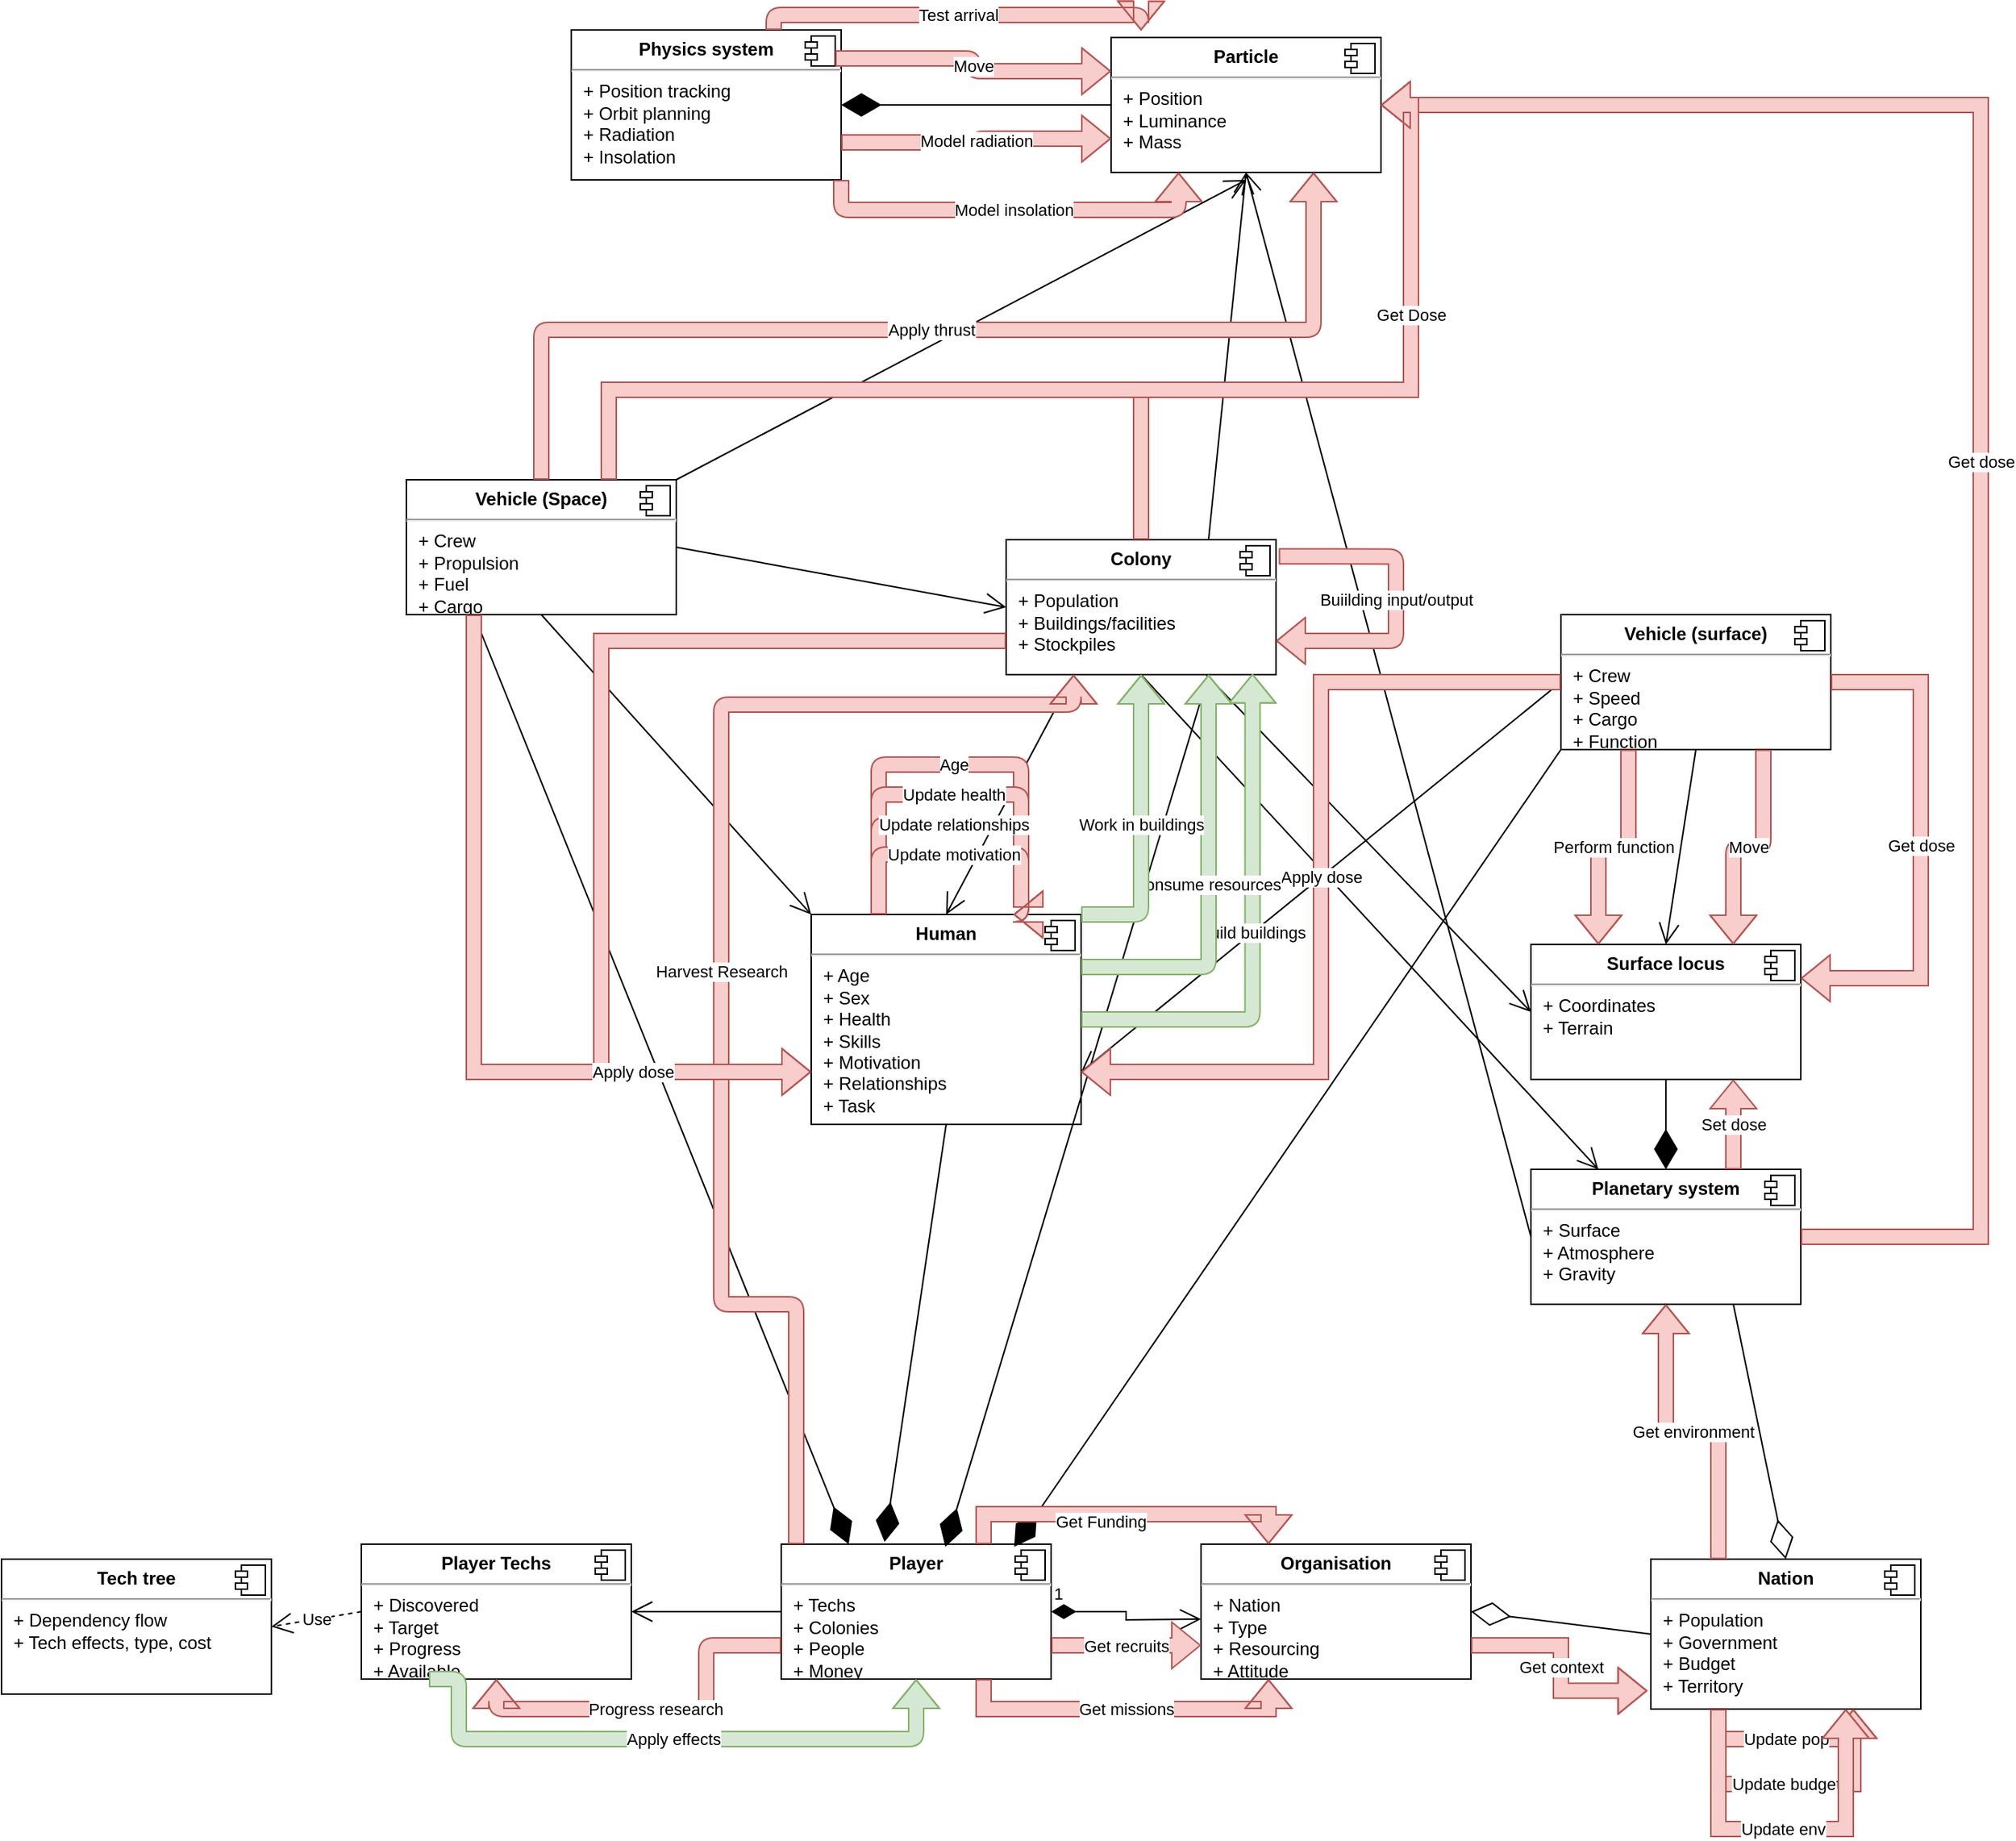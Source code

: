 <mxfile version="18.1.2" type="device"><diagram id="ycHX6Ou6pHxriIRzzi7f" name="Page-1"><mxGraphModel dx="1384" dy="1941" grid="1" gridSize="10" guides="1" tooltips="1" connect="1" arrows="1" fold="1" page="1" pageScale="1" pageWidth="1654" pageHeight="1169" math="0" shadow="0"><root><mxCell id="0"/><mxCell id="1" parent="0"/><mxCell id="YpEkuJilYw_Qcr9c4MFV-37" value="" style="group" vertex="1" connectable="0" parent="1"><mxGeometry x="410" y="68" height="287" as="geometry"/></mxCell><mxCell id="YpEkuJilYw_Qcr9c4MFV-41" value="Components" parent="0"/><mxCell id="O30cOn-BTtzcHye-SnPq-31" value="&lt;p style=&quot;margin:0px;margin-top:6px;text-align:center;&quot;&gt;&lt;b&gt;Nation&lt;/b&gt;&lt;/p&gt;&lt;hr&gt;&lt;p style=&quot;margin:0px;margin-left:8px;&quot;&gt;+ Population&lt;/p&gt;&lt;p style=&quot;margin:0px;margin-left:8px;&quot;&gt;+ Government&lt;/p&gt;&lt;p style=&quot;margin:0px;margin-left:8px;&quot;&gt;+ Budget&lt;/p&gt;&lt;p style=&quot;margin:0px;margin-left:8px;&quot;&gt;+ Territory&lt;/p&gt;" style="align=left;overflow=fill;html=1;dropTarget=0;rounded=0;" parent="YpEkuJilYw_Qcr9c4MFV-41" vertex="1"><mxGeometry x="1110" y="680" width="180" height="100" as="geometry"/></mxCell><mxCell id="O30cOn-BTtzcHye-SnPq-32" value="" style="shape=component;jettyWidth=8;jettyHeight=4;rounded=0;" parent="O30cOn-BTtzcHye-SnPq-31" vertex="1"><mxGeometry x="1" width="20" height="20" relative="1" as="geometry"><mxPoint x="-24" y="4" as="offset"/></mxGeometry></mxCell><mxCell id="O30cOn-BTtzcHye-SnPq-8" value="&lt;p style=&quot;margin:0px;margin-top:6px;text-align:center;&quot;&gt;&lt;b&gt;Organisation&lt;/b&gt;&lt;/p&gt;&lt;hr&gt;&lt;p style=&quot;margin:0px;margin-left:8px;&quot;&gt;+ Nation&lt;br&gt;+ Type&lt;/p&gt;&lt;p style=&quot;margin:0px;margin-left:8px;&quot;&gt;+ Resourcing&lt;/p&gt;&lt;p style=&quot;margin:0px;margin-left:8px;&quot;&gt;+ Attitude&lt;/p&gt;" style="align=left;overflow=fill;html=1;dropTarget=0;rounded=0;" parent="YpEkuJilYw_Qcr9c4MFV-41" vertex="1"><mxGeometry x="810" y="670" width="180" height="90" as="geometry"/></mxCell><mxCell id="O30cOn-BTtzcHye-SnPq-9" value="" style="shape=component;jettyWidth=8;jettyHeight=4;rounded=0;" parent="O30cOn-BTtzcHye-SnPq-8" vertex="1"><mxGeometry x="1" width="20" height="20" relative="1" as="geometry"><mxPoint x="-24" y="4" as="offset"/></mxGeometry></mxCell><mxCell id="O30cOn-BTtzcHye-SnPq-6" value="&lt;p style=&quot;margin:0px;margin-top:6px;text-align:center;&quot;&gt;&lt;b&gt;Player&lt;/b&gt;&lt;/p&gt;&lt;hr&gt;&lt;p style=&quot;margin:0px;margin-left:8px;&quot;&gt;+ Techs&lt;br&gt;+ Colonies&lt;/p&gt;&lt;p style=&quot;margin:0px;margin-left:8px;&quot;&gt;+ People&lt;/p&gt;&lt;p style=&quot;margin:0px;margin-left:8px;&quot;&gt;+ Money&lt;/p&gt;" style="align=left;overflow=fill;html=1;dropTarget=0;rounded=0;" parent="YpEkuJilYw_Qcr9c4MFV-41" vertex="1"><mxGeometry x="530" y="670" width="180" height="90" as="geometry"/></mxCell><mxCell id="O30cOn-BTtzcHye-SnPq-7" value="" style="shape=component;jettyWidth=8;jettyHeight=4;rounded=0;" parent="O30cOn-BTtzcHye-SnPq-6" vertex="1"><mxGeometry x="1" width="20" height="20" relative="1" as="geometry"><mxPoint x="-24" y="4" as="offset"/></mxGeometry></mxCell><mxCell id="O30cOn-BTtzcHye-SnPq-53" value="&lt;p style=&quot;margin:0px;margin-top:6px;text-align:center;&quot;&gt;&lt;b&gt;Player Techs&lt;/b&gt;&lt;/p&gt;&lt;hr&gt;&lt;p style=&quot;margin:0px;margin-left:8px;&quot;&gt;+ Discovered&lt;br&gt;+ Target&lt;/p&gt;&lt;p style=&quot;margin:0px;margin-left:8px;&quot;&gt;+ Progress&lt;/p&gt;&lt;p style=&quot;margin:0px;margin-left:8px;&quot;&gt;+ Available&lt;/p&gt;" style="align=left;overflow=fill;html=1;dropTarget=0;rounded=0;" parent="YpEkuJilYw_Qcr9c4MFV-41" vertex="1"><mxGeometry x="250" y="670" width="180" height="90" as="geometry"/></mxCell><mxCell id="O30cOn-BTtzcHye-SnPq-54" value="" style="shape=component;jettyWidth=8;jettyHeight=4;rounded=0;" parent="O30cOn-BTtzcHye-SnPq-53" vertex="1"><mxGeometry x="1" width="20" height="20" relative="1" as="geometry"><mxPoint x="-24" y="4" as="offset"/></mxGeometry></mxCell><mxCell id="O30cOn-BTtzcHye-SnPq-10" value="&lt;p style=&quot;margin:0px;margin-top:6px;text-align:center;&quot;&gt;&lt;b&gt;Tech tree&lt;/b&gt;&lt;/p&gt;&lt;hr&gt;&lt;p style=&quot;margin:0px;margin-left:8px;&quot;&gt;+ Dependency flow&lt;br&gt;+ Tech effects, type, cost&lt;/p&gt;" style="align=left;overflow=fill;html=1;dropTarget=0;rounded=0;" parent="YpEkuJilYw_Qcr9c4MFV-41" vertex="1"><mxGeometry x="10" y="680" width="180" height="90" as="geometry"/></mxCell><mxCell id="O30cOn-BTtzcHye-SnPq-11" value="" style="shape=component;jettyWidth=8;jettyHeight=4;rounded=0;" parent="O30cOn-BTtzcHye-SnPq-10" vertex="1"><mxGeometry x="1" width="20" height="20" relative="1" as="geometry"><mxPoint x="-24" y="4" as="offset"/></mxGeometry></mxCell><mxCell id="O30cOn-BTtzcHye-SnPq-16" value="&lt;p style=&quot;margin:0px;margin-top:6px;text-align:center;&quot;&gt;&lt;b&gt;Planetary system&lt;/b&gt;&lt;/p&gt;&lt;hr&gt;&lt;p style=&quot;margin:0px;margin-left:8px;&quot;&gt;+ Surface&lt;/p&gt;&lt;p style=&quot;margin:0px;margin-left:8px;&quot;&gt;+ Atmosphere&lt;/p&gt;&lt;p style=&quot;margin:0px;margin-left:8px;&quot;&gt;+ Gravity&lt;/p&gt;" style="align=left;overflow=fill;html=1;dropTarget=0;rounded=0;" parent="YpEkuJilYw_Qcr9c4MFV-41" vertex="1"><mxGeometry x="1030" y="420" width="180" height="90" as="geometry"/></mxCell><mxCell id="O30cOn-BTtzcHye-SnPq-17" value="" style="shape=component;jettyWidth=8;jettyHeight=4;rounded=0;" parent="O30cOn-BTtzcHye-SnPq-16" vertex="1"><mxGeometry x="1" width="20" height="20" relative="1" as="geometry"><mxPoint x="-24" y="4" as="offset"/></mxGeometry></mxCell><mxCell id="O30cOn-BTtzcHye-SnPq-56" value="&lt;p style=&quot;margin:0px;margin-top:6px;text-align:center;&quot;&gt;&lt;b&gt;Surface locus&lt;/b&gt;&lt;/p&gt;&lt;hr&gt;&lt;p style=&quot;margin:0px;margin-left:8px;&quot;&gt;+ Coordinates&lt;/p&gt;&lt;p style=&quot;margin:0px;margin-left:8px;&quot;&gt;+ Terrain&lt;/p&gt;" style="align=left;overflow=fill;html=1;dropTarget=0;rounded=0;" parent="YpEkuJilYw_Qcr9c4MFV-41" vertex="1"><mxGeometry x="1030" y="270" width="180" height="90" as="geometry"/></mxCell><mxCell id="O30cOn-BTtzcHye-SnPq-57" value="" style="shape=component;jettyWidth=8;jettyHeight=4;rounded=0;" parent="O30cOn-BTtzcHye-SnPq-56" vertex="1"><mxGeometry x="1" width="20" height="20" relative="1" as="geometry"><mxPoint x="-24" y="4" as="offset"/></mxGeometry></mxCell><mxCell id="O30cOn-BTtzcHye-SnPq-24" value="&lt;p style=&quot;margin:0px;margin-top:6px;text-align:center;&quot;&gt;&lt;b&gt;Human&lt;/b&gt;&lt;/p&gt;&lt;hr&gt;&lt;p style=&quot;margin:0px;margin-left:8px;&quot;&gt;+ Age&lt;br&gt;+ Sex&lt;/p&gt;&lt;p style=&quot;margin:0px;margin-left:8px;&quot;&gt;+ Health&lt;/p&gt;&lt;p style=&quot;margin:0px;margin-left:8px;&quot;&gt;+ Skills&lt;/p&gt;&lt;p style=&quot;margin:0px;margin-left:8px;&quot;&gt;+ Motivation&lt;/p&gt;&lt;p style=&quot;margin:0px;margin-left:8px;&quot;&gt;+ Relationships&lt;/p&gt;&lt;p style=&quot;margin:0px;margin-left:8px;&quot;&gt;+ Task&lt;/p&gt;" style="align=left;overflow=fill;html=1;dropTarget=0;rounded=0;" parent="YpEkuJilYw_Qcr9c4MFV-41" vertex="1"><mxGeometry x="550" y="250" width="180" height="140" as="geometry"/></mxCell><mxCell id="O30cOn-BTtzcHye-SnPq-25" value="" style="shape=component;jettyWidth=8;jettyHeight=4;rounded=0;" parent="O30cOn-BTtzcHye-SnPq-24" vertex="1"><mxGeometry x="1" width="20" height="20" relative="1" as="geometry"><mxPoint x="-24" y="4" as="offset"/></mxGeometry></mxCell><mxCell id="O30cOn-BTtzcHye-SnPq-28" value="&lt;p style=&quot;margin:0px;margin-top:6px;text-align:center;&quot;&gt;&lt;b&gt;Vehicle (surface)&lt;/b&gt;&lt;/p&gt;&lt;hr&gt;&lt;p style=&quot;margin:0px;margin-left:8px;&quot;&gt;+ Crew&lt;/p&gt;&lt;p style=&quot;margin:0px;margin-left:8px;&quot;&gt;+ Speed&lt;/p&gt;&lt;p style=&quot;margin:0px;margin-left:8px;&quot;&gt;+ Cargo&lt;/p&gt;&lt;p style=&quot;margin:0px;margin-left:8px;&quot;&gt;+ Function&lt;/p&gt;" style="align=left;overflow=fill;html=1;dropTarget=0;rounded=0;" parent="YpEkuJilYw_Qcr9c4MFV-41" vertex="1"><mxGeometry x="1050" y="50" width="180" height="90" as="geometry"/></mxCell><mxCell id="O30cOn-BTtzcHye-SnPq-29" value="" style="shape=component;jettyWidth=8;jettyHeight=4;rounded=0;" parent="O30cOn-BTtzcHye-SnPq-28" vertex="1"><mxGeometry x="1" width="20" height="20" relative="1" as="geometry"><mxPoint x="-24" y="4" as="offset"/></mxGeometry></mxCell><mxCell id="O30cOn-BTtzcHye-SnPq-22" value="&lt;p style=&quot;margin:0px;margin-top:6px;text-align:center;&quot;&gt;&lt;b&gt;Colony&lt;/b&gt;&lt;/p&gt;&lt;hr&gt;&lt;p style=&quot;margin:0px;margin-left:8px;&quot;&gt;+ Population&lt;br&gt;+ Buildings/facilities&lt;/p&gt;&lt;p style=&quot;margin:0px;margin-left:8px;&quot;&gt;+ Stockpiles&lt;/p&gt;" style="align=left;overflow=fill;html=1;dropTarget=0;rounded=0;" parent="YpEkuJilYw_Qcr9c4MFV-41" vertex="1"><mxGeometry x="680" width="180" height="90" as="geometry"/></mxCell><mxCell id="O30cOn-BTtzcHye-SnPq-23" value="" style="shape=component;jettyWidth=8;jettyHeight=4;rounded=0;" parent="O30cOn-BTtzcHye-SnPq-22" vertex="1"><mxGeometry x="1" width="20" height="20" relative="1" as="geometry"><mxPoint x="-24" y="4" as="offset"/></mxGeometry></mxCell><mxCell id="O30cOn-BTtzcHye-SnPq-26" value="&lt;p style=&quot;margin:0px;margin-top:6px;text-align:center;&quot;&gt;&lt;b&gt;Vehicle (Space)&lt;/b&gt;&lt;/p&gt;&lt;hr&gt;&lt;p style=&quot;margin:0px;margin-left:8px;&quot;&gt;+ Crew&lt;br&gt;+ Propulsion&lt;/p&gt;&lt;p style=&quot;margin:0px;margin-left:8px;&quot;&gt;+ Fuel&lt;/p&gt;&lt;p style=&quot;margin:0px;margin-left:8px;&quot;&gt;+ Cargo&lt;/p&gt;" style="align=left;overflow=fill;html=1;dropTarget=0;rounded=0;" parent="YpEkuJilYw_Qcr9c4MFV-41" vertex="1"><mxGeometry x="280" y="-40" width="180" height="90" as="geometry"/></mxCell><mxCell id="O30cOn-BTtzcHye-SnPq-27" value="" style="shape=component;jettyWidth=8;jettyHeight=4;rounded=0;" parent="O30cOn-BTtzcHye-SnPq-26" vertex="1"><mxGeometry x="1" width="20" height="20" relative="1" as="geometry"><mxPoint x="-24" y="4" as="offset"/></mxGeometry></mxCell><mxCell id="O30cOn-BTtzcHye-SnPq-40" value="&lt;p style=&quot;margin:0px;margin-top:6px;text-align:center;&quot;&gt;&lt;b&gt;Particle&lt;/b&gt;&lt;/p&gt;&lt;hr&gt;&lt;p style=&quot;margin:0px;margin-left:8px;&quot;&gt;+ Position&lt;br&gt;&lt;/p&gt;&lt;p style=&quot;margin:0px;margin-left:8px;&quot;&gt;+ Luminance&lt;/p&gt;&lt;p style=&quot;margin:0px;margin-left:8px;&quot;&gt;+ Mass&lt;/p&gt;" style="align=left;overflow=fill;html=1;dropTarget=0;rounded=0;" parent="YpEkuJilYw_Qcr9c4MFV-41" vertex="1"><mxGeometry x="750" y="-335" width="180" height="90" as="geometry"/></mxCell><mxCell id="O30cOn-BTtzcHye-SnPq-41" value="" style="shape=component;jettyWidth=8;jettyHeight=4;rounded=0;" parent="O30cOn-BTtzcHye-SnPq-40" vertex="1"><mxGeometry x="1" width="20" height="20" relative="1" as="geometry"><mxPoint x="-24" y="4" as="offset"/></mxGeometry></mxCell><mxCell id="O30cOn-BTtzcHye-SnPq-1" value="&lt;p style=&quot;margin:0px;margin-top:6px;text-align:center;&quot;&gt;&lt;b&gt;Physics system&lt;/b&gt;&lt;/p&gt;&lt;hr&gt;&lt;p style=&quot;margin:0px;margin-left:8px;&quot;&gt;+ Position tracking&lt;br&gt;+ Orbit planning&lt;/p&gt;&lt;p style=&quot;margin:0px;margin-left:8px;&quot;&gt;+ Radiation&lt;/p&gt;&lt;p style=&quot;margin:0px;margin-left:8px;&quot;&gt;+ Insolation&lt;/p&gt;" style="align=left;overflow=fill;html=1;dropTarget=0;rounded=0;" parent="YpEkuJilYw_Qcr9c4MFV-41" vertex="1"><mxGeometry x="390" y="-340" width="180" height="100" as="geometry"/></mxCell><mxCell id="O30cOn-BTtzcHye-SnPq-2" value="" style="shape=component;jettyWidth=8;jettyHeight=4;rounded=0;" parent="O30cOn-BTtzcHye-SnPq-1" vertex="1"><mxGeometry x="1" width="20" height="20" relative="1" as="geometry"><mxPoint x="-24" y="4" as="offset"/></mxGeometry></mxCell><mxCell id="YpEkuJilYw_Qcr9c4MFV-42" value="References" parent="0"/><mxCell id="YpEkuJilYw_Qcr9c4MFV-24" value="" style="endArrow=diamondThin;endFill=1;endSize=24;html=1;rounded=0;entryX=0.25;entryY=0;entryDx=0;entryDy=0;exitX=0.25;exitY=1;exitDx=0;exitDy=0;" edge="1" parent="YpEkuJilYw_Qcr9c4MFV-42" source="O30cOn-BTtzcHye-SnPq-26" target="O30cOn-BTtzcHye-SnPq-6"><mxGeometry width="160" relative="1" as="geometry"><mxPoint x="610" y="520" as="sourcePoint"/><mxPoint x="770" y="520" as="targetPoint"/></mxGeometry></mxCell><mxCell id="YpEkuJilYw_Qcr9c4MFV-25" value="" style="endArrow=diamondThin;endFill=1;endSize=24;html=1;rounded=0;entryX=0.383;entryY=-0.016;entryDx=0;entryDy=0;entryPerimeter=0;exitX=0.5;exitY=1;exitDx=0;exitDy=0;" edge="1" parent="YpEkuJilYw_Qcr9c4MFV-42" source="O30cOn-BTtzcHye-SnPq-24" target="O30cOn-BTtzcHye-SnPq-6"><mxGeometry width="160" relative="1" as="geometry"><mxPoint x="660" y="560" as="sourcePoint"/><mxPoint x="820" y="560" as="targetPoint"/></mxGeometry></mxCell><mxCell id="YpEkuJilYw_Qcr9c4MFV-26" value="" style="endArrow=diamondThin;endFill=1;endSize=24;html=1;rounded=0;entryX=0.608;entryY=0.02;entryDx=0;entryDy=0;entryPerimeter=0;exitX=0.75;exitY=1;exitDx=0;exitDy=0;" edge="1" parent="YpEkuJilYw_Qcr9c4MFV-42" source="O30cOn-BTtzcHye-SnPq-22" target="O30cOn-BTtzcHye-SnPq-6"><mxGeometry width="160" relative="1" as="geometry"><mxPoint x="680" y="560" as="sourcePoint"/><mxPoint x="840" y="560" as="targetPoint"/></mxGeometry></mxCell><mxCell id="YpEkuJilYw_Qcr9c4MFV-23" value="" style="endArrow=diamondThin;endFill=1;endSize=24;html=1;rounded=0;entryX=0.863;entryY=0.02;entryDx=0;entryDy=0;entryPerimeter=0;exitX=0;exitY=1;exitDx=0;exitDy=0;" edge="1" parent="YpEkuJilYw_Qcr9c4MFV-42" source="O30cOn-BTtzcHye-SnPq-28" target="O30cOn-BTtzcHye-SnPq-6"><mxGeometry width="160" relative="1" as="geometry"><mxPoint x="690" y="320" as="sourcePoint"/><mxPoint x="850" y="320" as="targetPoint"/></mxGeometry></mxCell><mxCell id="O30cOn-BTtzcHye-SnPq-55" value="Use" style="endArrow=open;endSize=12;dashed=1;html=1;rounded=0;entryX=1;entryY=0.5;entryDx=0;entryDy=0;exitX=0;exitY=0.5;exitDx=0;exitDy=0;" parent="YpEkuJilYw_Qcr9c4MFV-42" source="O30cOn-BTtzcHye-SnPq-53" target="O30cOn-BTtzcHye-SnPq-10" edge="1"><mxGeometry width="160" relative="1" as="geometry"><mxPoint x="50" y="690" as="sourcePoint"/><mxPoint x="210" y="690" as="targetPoint"/></mxGeometry></mxCell><mxCell id="O30cOn-BTtzcHye-SnPq-34" value="" style="endArrow=open;endFill=1;endSize=12;html=1;rounded=0;exitX=0;exitY=0.5;exitDx=0;exitDy=0;entryX=1;entryY=0.5;entryDx=0;entryDy=0;" parent="YpEkuJilYw_Qcr9c4MFV-42" source="O30cOn-BTtzcHye-SnPq-6" target="O30cOn-BTtzcHye-SnPq-53" edge="1"><mxGeometry width="160" relative="1" as="geometry"><mxPoint x="380" y="660" as="sourcePoint"/><mxPoint x="540" y="660" as="targetPoint"/></mxGeometry></mxCell><mxCell id="O30cOn-BTtzcHye-SnPq-33" value="1" style="endArrow=open;html=1;endSize=12;startArrow=diamondThin;startSize=14;startFill=1;edgeStyle=orthogonalEdgeStyle;align=left;verticalAlign=bottom;rounded=0;" parent="YpEkuJilYw_Qcr9c4MFV-42" source="O30cOn-BTtzcHye-SnPq-6" edge="1"><mxGeometry x="-1" y="3" relative="1" as="geometry"><mxPoint x="710" y="715" as="sourcePoint"/><mxPoint x="810" y="720" as="targetPoint"/></mxGeometry></mxCell><mxCell id="O30cOn-BTtzcHye-SnPq-36" value="" style="endArrow=diamondThin;endFill=0;endSize=24;html=1;rounded=0;entryX=1;entryY=0.5;entryDx=0;entryDy=0;exitX=0;exitY=0.5;exitDx=0;exitDy=0;" parent="YpEkuJilYw_Qcr9c4MFV-42" source="O30cOn-BTtzcHye-SnPq-31" target="O30cOn-BTtzcHye-SnPq-8" edge="1"><mxGeometry width="160" relative="1" as="geometry"><mxPoint x="1030" y="650" as="sourcePoint"/><mxPoint x="1190" y="650" as="targetPoint"/></mxGeometry></mxCell><mxCell id="O30cOn-BTtzcHye-SnPq-37" value="" style="endArrow=diamondThin;endFill=0;endSize=24;html=1;rounded=0;entryX=0.5;entryY=0;entryDx=0;entryDy=0;exitX=0.75;exitY=1;exitDx=0;exitDy=0;" parent="YpEkuJilYw_Qcr9c4MFV-42" source="O30cOn-BTtzcHye-SnPq-16" target="O30cOn-BTtzcHye-SnPq-31" edge="1"><mxGeometry width="160" relative="1" as="geometry"><mxPoint x="1130" y="590" as="sourcePoint"/><mxPoint x="1290" y="590" as="targetPoint"/></mxGeometry></mxCell><mxCell id="O30cOn-BTtzcHye-SnPq-44" value="" style="endArrow=open;endFill=1;endSize=12;html=1;rounded=0;exitX=0;exitY=0.5;exitDx=0;exitDy=0;entryX=0.5;entryY=1;entryDx=0;entryDy=0;" parent="YpEkuJilYw_Qcr9c4MFV-42" source="O30cOn-BTtzcHye-SnPq-16" target="O30cOn-BTtzcHye-SnPq-40" edge="1"><mxGeometry width="160" relative="1" as="geometry"><mxPoint x="950" y="350" as="sourcePoint"/><mxPoint x="1110" y="350" as="targetPoint"/></mxGeometry></mxCell><mxCell id="O30cOn-BTtzcHye-SnPq-46" value="" style="endArrow=open;endFill=1;endSize=12;html=1;rounded=0;exitX=0.5;exitY=1;exitDx=0;exitDy=0;entryX=0.25;entryY=0;entryDx=0;entryDy=0;" parent="YpEkuJilYw_Qcr9c4MFV-42" source="O30cOn-BTtzcHye-SnPq-22" target="O30cOn-BTtzcHye-SnPq-16" edge="1"><mxGeometry width="160" relative="1" as="geometry"><mxPoint x="520" y="220" as="sourcePoint"/><mxPoint x="680" y="220" as="targetPoint"/></mxGeometry></mxCell><mxCell id="gb7WGFapr_eq5g4spfhF-29" value="" style="endArrow=diamondThin;endFill=1;endSize=24;html=1;entryX=0.5;entryY=0;entryDx=0;entryDy=0;exitX=0.5;exitY=1;exitDx=0;exitDy=0;" parent="YpEkuJilYw_Qcr9c4MFV-42" source="O30cOn-BTtzcHye-SnPq-56" target="O30cOn-BTtzcHye-SnPq-16" edge="1"><mxGeometry width="160" relative="1" as="geometry"><mxPoint x="900" y="540" as="sourcePoint"/><mxPoint x="1060" y="540" as="targetPoint"/></mxGeometry></mxCell><mxCell id="O30cOn-BTtzcHye-SnPq-48" value="" style="endArrow=open;endFill=1;endSize=12;html=1;rounded=0;exitX=0.5;exitY=1;exitDx=0;exitDy=0;entryX=0.5;entryY=0;entryDx=0;entryDy=0;" parent="YpEkuJilYw_Qcr9c4MFV-42" source="O30cOn-BTtzcHye-SnPq-28" target="O30cOn-BTtzcHye-SnPq-56" edge="1"><mxGeometry width="160" relative="1" as="geometry"><mxPoint x="1020" y="230" as="sourcePoint"/><mxPoint x="1180" y="230" as="targetPoint"/></mxGeometry></mxCell><mxCell id="gb7WGFapr_eq5g4spfhF-13" value="" style="endArrow=open;endFill=1;endSize=12;html=1;entryX=0;entryY=0.5;entryDx=0;entryDy=0;" parent="YpEkuJilYw_Qcr9c4MFV-42" source="O30cOn-BTtzcHye-SnPq-22" target="O30cOn-BTtzcHye-SnPq-56" edge="1"><mxGeometry width="160" relative="1" as="geometry"><mxPoint x="650" y="250" as="sourcePoint"/><mxPoint x="810" y="250" as="targetPoint"/></mxGeometry></mxCell><mxCell id="O30cOn-BTtzcHye-SnPq-52" value="" style="endArrow=open;endFill=1;endSize=12;html=1;rounded=0;exitX=0;exitY=0.5;exitDx=0;exitDy=0;entryX=1;entryY=0.75;entryDx=0;entryDy=0;" parent="YpEkuJilYw_Qcr9c4MFV-42" source="O30cOn-BTtzcHye-SnPq-28" target="O30cOn-BTtzcHye-SnPq-24" edge="1"><mxGeometry width="160" relative="1" as="geometry"><mxPoint x="820" y="20" as="sourcePoint"/><mxPoint x="980" y="20" as="targetPoint"/></mxGeometry></mxCell><mxCell id="O30cOn-BTtzcHye-SnPq-50" value="" style="endArrow=open;endFill=1;endSize=12;html=1;rounded=0;exitX=0.25;exitY=1;exitDx=0;exitDy=0;entryX=0.5;entryY=0;entryDx=0;entryDy=0;" parent="YpEkuJilYw_Qcr9c4MFV-42" source="O30cOn-BTtzcHye-SnPq-22" target="O30cOn-BTtzcHye-SnPq-24" edge="1"><mxGeometry width="160" relative="1" as="geometry"><mxPoint x="530" y="150" as="sourcePoint"/><mxPoint x="590" y="40" as="targetPoint"/></mxGeometry></mxCell><mxCell id="O30cOn-BTtzcHye-SnPq-51" value="" style="endArrow=open;endFill=1;endSize=12;html=1;rounded=0;exitX=0.5;exitY=1;exitDx=0;exitDy=0;entryX=0;entryY=0;entryDx=0;entryDy=0;" parent="YpEkuJilYw_Qcr9c4MFV-42" source="O30cOn-BTtzcHye-SnPq-26" target="O30cOn-BTtzcHye-SnPq-24" edge="1"><mxGeometry width="160" relative="1" as="geometry"><mxPoint x="810" y="50" as="sourcePoint"/><mxPoint x="970" y="50" as="targetPoint"/></mxGeometry></mxCell><mxCell id="O30cOn-BTtzcHye-SnPq-49" value="" style="endArrow=open;endFill=1;endSize=12;html=1;rounded=0;exitX=1;exitY=0.5;exitDx=0;exitDy=0;entryX=0;entryY=0.5;entryDx=0;entryDy=0;" parent="YpEkuJilYw_Qcr9c4MFV-42" source="O30cOn-BTtzcHye-SnPq-26" target="O30cOn-BTtzcHye-SnPq-22" edge="1"><mxGeometry width="160" relative="1" as="geometry"><mxPoint x="890" y="240" as="sourcePoint"/><mxPoint x="1050" y="240" as="targetPoint"/></mxGeometry></mxCell><mxCell id="O30cOn-BTtzcHye-SnPq-43" value="" style="endArrow=open;endFill=1;endSize=12;html=1;rounded=0;exitX=1;exitY=0;exitDx=0;exitDy=0;" parent="YpEkuJilYw_Qcr9c4MFV-42" source="O30cOn-BTtzcHye-SnPq-26" edge="1"><mxGeometry width="160" relative="1" as="geometry"><mxPoint x="820" y="240" as="sourcePoint"/><mxPoint x="840" y="-240" as="targetPoint"/></mxGeometry></mxCell><mxCell id="O30cOn-BTtzcHye-SnPq-47" value="" style="endArrow=open;endFill=1;endSize=12;html=1;rounded=0;exitX=0.75;exitY=0;exitDx=0;exitDy=0;entryX=0.5;entryY=1;entryDx=0;entryDy=0;" parent="YpEkuJilYw_Qcr9c4MFV-42" source="O30cOn-BTtzcHye-SnPq-22" target="O30cOn-BTtzcHye-SnPq-40" edge="1"><mxGeometry width="160" relative="1" as="geometry"><mxPoint x="530" y="230" as="sourcePoint"/><mxPoint x="690" y="230" as="targetPoint"/></mxGeometry></mxCell><mxCell id="O30cOn-BTtzcHye-SnPq-42" value="" style="endArrow=diamondThin;endFill=1;endSize=24;html=1;rounded=0;entryX=1;entryY=0.5;entryDx=0;entryDy=0;exitX=0;exitY=0.5;exitDx=0;exitDy=0;" parent="YpEkuJilYw_Qcr9c4MFV-42" source="O30cOn-BTtzcHye-SnPq-40" target="O30cOn-BTtzcHye-SnPq-1" edge="1"><mxGeometry width="160" relative="1" as="geometry"><mxPoint x="1020" y="130" as="sourcePoint"/><mxPoint x="1180" y="130" as="targetPoint"/></mxGeometry></mxCell><mxCell id="YpEkuJilYw_Qcr9c4MFV-45" value="Get dose" style="edgeStyle=orthogonalEdgeStyle;shape=flexArrow;rounded=0;orthogonalLoop=1;jettySize=auto;html=1;exitX=1;exitY=0.5;exitDx=0;exitDy=0;entryX=1;entryY=0.5;entryDx=0;entryDy=0;startArrow=none;startFill=0;endArrow=block;endFill=0;fillColor=#f8cecc;strokeColor=#b85450;" edge="1" parent="YpEkuJilYw_Qcr9c4MFV-42" source="O30cOn-BTtzcHye-SnPq-16" target="O30cOn-BTtzcHye-SnPq-40"><mxGeometry relative="1" as="geometry"><Array as="points"><mxPoint x="1330" y="465"/><mxPoint x="1330" y="-290"/></Array></mxGeometry></mxCell><mxCell id="YpEkuJilYw_Qcr9c4MFV-46" value="Set dose" style="edgeStyle=orthogonalEdgeStyle;shape=flexArrow;rounded=0;orthogonalLoop=1;jettySize=auto;html=1;exitX=0.75;exitY=0;exitDx=0;exitDy=0;entryX=0.75;entryY=1;entryDx=0;entryDy=0;startArrow=none;startFill=0;endArrow=block;endFill=0;fillColor=#f8cecc;strokeColor=#b85450;" edge="1" parent="YpEkuJilYw_Qcr9c4MFV-42" source="O30cOn-BTtzcHye-SnPq-16" target="O30cOn-BTtzcHye-SnPq-56"><mxGeometry relative="1" as="geometry"/></mxCell><mxCell id="YpEkuJilYw_Qcr9c4MFV-43" value="Timing interactions" parent="0"/><mxCell id="YpEkuJilYw_Qcr9c4MFV-35" style="edgeStyle=orthogonalEdgeStyle;shape=flexArrow;rounded=0;orthogonalLoop=1;jettySize=auto;html=1;exitX=0;exitY=0.75;exitDx=0;exitDy=0;entryX=0;entryY=0.75;entryDx=0;entryDy=0;startArrow=none;startFill=0;endArrow=block;endFill=0;fillColor=#f8cecc;strokeColor=#b85450;" edge="1" parent="YpEkuJilYw_Qcr9c4MFV-43" source="O30cOn-BTtzcHye-SnPq-22" target="O30cOn-BTtzcHye-SnPq-24"><mxGeometry relative="1" as="geometry"><Array as="points"><mxPoint x="410" y="68"/><mxPoint x="410" y="355"/></Array></mxGeometry></mxCell><mxCell id="gb7WGFapr_eq5g4spfhF-30" value="Harvest Research" style="edgeStyle=orthogonalEdgeStyle;shape=flexArrow;orthogonalLoop=1;jettySize=auto;html=1;exitX=0.25;exitY=1;exitDx=0;exitDy=0;fillColor=#f8cecc;strokeColor=#b85450;startArrow=block;endArrow=none;endFill=0;" parent="YpEkuJilYw_Qcr9c4MFV-43" source="O30cOn-BTtzcHye-SnPq-22" target="O30cOn-BTtzcHye-SnPq-6" edge="1"><mxGeometry relative="1" as="geometry"><Array as="points"><mxPoint x="725" y="110"/><mxPoint x="490" y="110"/><mxPoint x="490" y="510"/><mxPoint x="540" y="510"/></Array></mxGeometry></mxCell><mxCell id="gb7WGFapr_eq5g4spfhF-31" value="Progress research" style="edgeStyle=orthogonalEdgeStyle;shape=flexArrow;orthogonalLoop=1;jettySize=auto;html=1;exitX=0;exitY=0.75;exitDx=0;exitDy=0;entryX=0.5;entryY=1;entryDx=0;entryDy=0;fillColor=#f8cecc;strokeColor=#b85450;" parent="YpEkuJilYw_Qcr9c4MFV-43" source="O30cOn-BTtzcHye-SnPq-6" target="O30cOn-BTtzcHye-SnPq-53" edge="1"><mxGeometry relative="1" as="geometry"/></mxCell><mxCell id="gb7WGFapr_eq5g4spfhF-32" value="Apply effects" style="edgeStyle=orthogonalEdgeStyle;shape=flexArrow;orthogonalLoop=1;jettySize=auto;html=1;exitX=0.25;exitY=1;exitDx=0;exitDy=0;entryX=0.5;entryY=1;entryDx=0;entryDy=0;fillColor=#d5e8d4;strokeColor=#82b366;" parent="YpEkuJilYw_Qcr9c4MFV-43" source="O30cOn-BTtzcHye-SnPq-53" target="O30cOn-BTtzcHye-SnPq-6" edge="1"><mxGeometry relative="1" as="geometry"><Array as="points"><mxPoint x="315" y="800"/><mxPoint x="620" y="800"/></Array></mxGeometry></mxCell><mxCell id="YpEkuJilYw_Qcr9c4MFV-4" value="Get missions" style="edgeStyle=orthogonalEdgeStyle;shape=flexArrow;rounded=0;orthogonalLoop=1;jettySize=auto;html=1;exitX=0.75;exitY=1;exitDx=0;exitDy=0;entryX=0.25;entryY=1;entryDx=0;entryDy=0;startArrow=none;startFill=0;endArrow=block;endFill=0;fillColor=#f8cecc;strokeColor=#b85450;" edge="1" parent="YpEkuJilYw_Qcr9c4MFV-43" source="O30cOn-BTtzcHye-SnPq-6" target="O30cOn-BTtzcHye-SnPq-8"><mxGeometry relative="1" as="geometry"/></mxCell><mxCell id="YpEkuJilYw_Qcr9c4MFV-1" style="edgeStyle=orthogonalEdgeStyle;shape=flexArrow;rounded=0;orthogonalLoop=1;jettySize=auto;html=1;exitX=0.25;exitY=0;exitDx=0;exitDy=0;entryX=0.75;entryY=0;entryDx=0;entryDy=0;startArrow=block;endArrow=none;endFill=0;startFill=0;fillColor=#f8cecc;strokeColor=#b85450;" edge="1" parent="YpEkuJilYw_Qcr9c4MFV-43" source="O30cOn-BTtzcHye-SnPq-8" target="O30cOn-BTtzcHye-SnPq-6"><mxGeometry relative="1" as="geometry"/></mxCell><mxCell id="YpEkuJilYw_Qcr9c4MFV-2" value="Get Funding" style="edgeLabel;html=1;align=center;verticalAlign=middle;resizable=0;points=[];" vertex="1" connectable="0" parent="YpEkuJilYw_Qcr9c4MFV-1"><mxGeometry x="0.142" y="5" relative="1" as="geometry"><mxPoint x="-1" as="offset"/></mxGeometry></mxCell><mxCell id="YpEkuJilYw_Qcr9c4MFV-3" value="Get recruits" style="edgeStyle=orthogonalEdgeStyle;shape=flexArrow;rounded=0;orthogonalLoop=1;jettySize=auto;html=1;exitX=1;exitY=0.75;exitDx=0;exitDy=0;entryX=0;entryY=0.75;entryDx=0;entryDy=0;startArrow=none;startFill=0;endArrow=block;endFill=0;fillColor=#f8cecc;strokeColor=#b85450;" edge="1" parent="YpEkuJilYw_Qcr9c4MFV-43" source="O30cOn-BTtzcHye-SnPq-6" target="O30cOn-BTtzcHye-SnPq-8"><mxGeometry relative="1" as="geometry"/></mxCell><mxCell id="YpEkuJilYw_Qcr9c4MFV-9" value="Get context" style="edgeStyle=orthogonalEdgeStyle;shape=flexArrow;rounded=0;orthogonalLoop=1;jettySize=auto;html=1;exitX=1;exitY=0.75;exitDx=0;exitDy=0;entryX=-0.013;entryY=0.878;entryDx=0;entryDy=0;entryPerimeter=0;startArrow=none;startFill=0;endArrow=block;endFill=0;fillColor=#f8cecc;strokeColor=#b85450;" edge="1" parent="YpEkuJilYw_Qcr9c4MFV-43" source="O30cOn-BTtzcHye-SnPq-8" target="O30cOn-BTtzcHye-SnPq-31"><mxGeometry relative="1" as="geometry"/></mxCell><mxCell id="YpEkuJilYw_Qcr9c4MFV-5" value="Update pop" style="edgeStyle=orthogonalEdgeStyle;shape=flexArrow;rounded=0;orthogonalLoop=1;jettySize=auto;html=1;exitX=0.25;exitY=1;exitDx=0;exitDy=0;entryX=0.75;entryY=1;entryDx=0;entryDy=0;startArrow=none;startFill=0;endArrow=block;endFill=0;fillColor=#f8cecc;strokeColor=#b85450;" edge="1" parent="YpEkuJilYw_Qcr9c4MFV-43" source="O30cOn-BTtzcHye-SnPq-31" target="O30cOn-BTtzcHye-SnPq-31"><mxGeometry relative="1" as="geometry"/></mxCell><mxCell id="YpEkuJilYw_Qcr9c4MFV-6" value="Update budget" style="edgeStyle=orthogonalEdgeStyle;shape=flexArrow;rounded=0;orthogonalLoop=1;jettySize=auto;html=1;exitX=0.25;exitY=1;exitDx=0;exitDy=0;entryX=0.75;entryY=1;entryDx=0;entryDy=0;startArrow=none;startFill=0;endArrow=block;endFill=0;fillColor=#f8cecc;strokeColor=#b85450;" edge="1" parent="YpEkuJilYw_Qcr9c4MFV-43" source="O30cOn-BTtzcHye-SnPq-31" target="O30cOn-BTtzcHye-SnPq-31"><mxGeometry relative="1" as="geometry"><Array as="points"><mxPoint x="1155" y="830"/><mxPoint x="1245" y="830"/></Array></mxGeometry></mxCell><mxCell id="YpEkuJilYw_Qcr9c4MFV-8" value="Update env" style="edgeStyle=orthogonalEdgeStyle;shape=flexArrow;rounded=0;orthogonalLoop=1;jettySize=auto;html=1;exitX=0.25;exitY=1;exitDx=0;exitDy=0;startArrow=none;startFill=0;endArrow=block;endFill=0;fillColor=#f8cecc;strokeColor=#b85450;" edge="1" parent="YpEkuJilYw_Qcr9c4MFV-43" source="O30cOn-BTtzcHye-SnPq-31"><mxGeometry relative="1" as="geometry"><mxPoint x="1240" y="780" as="targetPoint"/><Array as="points"><mxPoint x="1155" y="860"/><mxPoint x="1240" y="860"/></Array></mxGeometry></mxCell><mxCell id="YpEkuJilYw_Qcr9c4MFV-10" value="Get environment" style="edgeStyle=orthogonalEdgeStyle;shape=flexArrow;rounded=0;orthogonalLoop=1;jettySize=auto;html=1;exitX=0.25;exitY=0;exitDx=0;exitDy=0;entryX=0.5;entryY=1;entryDx=0;entryDy=0;startArrow=none;startFill=0;endArrow=block;endFill=0;fillColor=#f8cecc;strokeColor=#b85450;" edge="1" parent="YpEkuJilYw_Qcr9c4MFV-43" source="O30cOn-BTtzcHye-SnPq-31" target="O30cOn-BTtzcHye-SnPq-16"><mxGeometry relative="1" as="geometry"/></mxCell><mxCell id="gb7WGFapr_eq5g4spfhF-9" value="Move" style="edgeStyle=orthogonalEdgeStyle;shape=flexArrow;orthogonalLoop=1;jettySize=auto;html=1;exitX=0.75;exitY=1;exitDx=0;exitDy=0;entryX=0.75;entryY=0;entryDx=0;entryDy=0;fillColor=#f8cecc;strokeColor=#b85450;" parent="YpEkuJilYw_Qcr9c4MFV-43" source="O30cOn-BTtzcHye-SnPq-28" target="O30cOn-BTtzcHye-SnPq-56" edge="1"><mxGeometry relative="1" as="geometry"/></mxCell><mxCell id="gb7WGFapr_eq5g4spfhF-10" value="Perform function" style="edgeStyle=orthogonalEdgeStyle;shape=flexArrow;orthogonalLoop=1;jettySize=auto;html=1;exitX=0.25;exitY=1;exitDx=0;exitDy=0;entryX=0.25;entryY=0;entryDx=0;entryDy=0;fillColor=#f8cecc;strokeColor=#b85450;" parent="YpEkuJilYw_Qcr9c4MFV-43" source="O30cOn-BTtzcHye-SnPq-28" target="O30cOn-BTtzcHye-SnPq-56" edge="1"><mxGeometry relative="1" as="geometry"/></mxCell><mxCell id="YpEkuJilYw_Qcr9c4MFV-36" value="Apply dose" style="edgeStyle=orthogonalEdgeStyle;shape=flexArrow;rounded=0;orthogonalLoop=1;jettySize=auto;html=1;exitX=0;exitY=0.5;exitDx=0;exitDy=0;entryX=1;entryY=0.75;entryDx=0;entryDy=0;startArrow=none;startFill=0;endArrow=block;endFill=0;fillColor=#f8cecc;strokeColor=#b85450;" edge="1" parent="YpEkuJilYw_Qcr9c4MFV-43" source="O30cOn-BTtzcHye-SnPq-28" target="O30cOn-BTtzcHye-SnPq-24"><mxGeometry relative="1" as="geometry"/></mxCell><mxCell id="gb7WGFapr_eq5g4spfhF-2" value="Build buildings" style="edgeStyle=orthogonalEdgeStyle;shape=flexArrow;orthogonalLoop=1;jettySize=auto;html=1;exitX=1;exitY=0.5;exitDx=0;exitDy=0;entryX=0.913;entryY=0.993;entryDx=0;entryDy=0;fillColor=#d5e8d4;strokeColor=#82b366;entryPerimeter=0;" parent="YpEkuJilYw_Qcr9c4MFV-43" source="O30cOn-BTtzcHye-SnPq-24" target="O30cOn-BTtzcHye-SnPq-22" edge="1"><mxGeometry relative="1" as="geometry"/></mxCell><mxCell id="gb7WGFapr_eq5g4spfhF-1" value="consume resources" style="edgeStyle=orthogonalEdgeStyle;orthogonalLoop=1;jettySize=auto;html=1;exitX=1;exitY=0.25;exitDx=0;exitDy=0;entryX=0.75;entryY=1;entryDx=0;entryDy=0;fillColor=#d5e8d4;strokeColor=#82b366;shape=flexArrow;" parent="YpEkuJilYw_Qcr9c4MFV-43" source="O30cOn-BTtzcHye-SnPq-24" target="O30cOn-BTtzcHye-SnPq-22" edge="1"><mxGeometry relative="1" as="geometry"/></mxCell><mxCell id="gb7WGFapr_eq5g4spfhF-3" value="Work in buildings" style="edgeStyle=orthogonalEdgeStyle;shape=flexArrow;orthogonalLoop=1;jettySize=auto;html=1;exitX=1;exitY=0;exitDx=0;exitDy=0;fillColor=#d5e8d4;strokeColor=#82b366;entryX=0.5;entryY=1;entryDx=0;entryDy=0;" parent="YpEkuJilYw_Qcr9c4MFV-43" source="O30cOn-BTtzcHye-SnPq-24" edge="1" target="O30cOn-BTtzcHye-SnPq-22"><mxGeometry relative="1" as="geometry"><mxPoint x="360" y="120" as="targetPoint"/><Array as="points"><mxPoint x="770" y="250"/></Array></mxGeometry></mxCell><mxCell id="gb7WGFapr_eq5g4spfhF-4" value="Age" style="edgeStyle=orthogonalEdgeStyle;shape=flexArrow;orthogonalLoop=1;jettySize=auto;html=1;exitX=0.25;exitY=0;exitDx=0;exitDy=0;fillColor=#f8cecc;strokeColor=#b85450;entryX=0.75;entryY=0;entryDx=0;entryDy=0;" parent="YpEkuJilYw_Qcr9c4MFV-43" source="O30cOn-BTtzcHye-SnPq-24" edge="1" target="O30cOn-BTtzcHye-SnPq-24"><mxGeometry relative="1" as="geometry"><mxPoint x="690" y="240" as="targetPoint"/><Array as="points"><mxPoint x="595" y="150"/><mxPoint x="690" y="150"/><mxPoint x="690" y="250"/></Array></mxGeometry></mxCell><mxCell id="gb7WGFapr_eq5g4spfhF-5" value="Update health" style="edgeStyle=orthogonalEdgeStyle;shape=flexArrow;orthogonalLoop=1;jettySize=auto;html=1;exitX=0.25;exitY=0;exitDx=0;exitDy=0;fillColor=#f8cecc;strokeColor=#b85450;entryX=0.75;entryY=0;entryDx=0;entryDy=0;" parent="YpEkuJilYw_Qcr9c4MFV-43" source="O30cOn-BTtzcHye-SnPq-24" edge="1" target="O30cOn-BTtzcHye-SnPq-24"><mxGeometry relative="1" as="geometry"><mxPoint x="690" y="240" as="targetPoint"/><Array as="points"><mxPoint x="595" y="170"/><mxPoint x="690" y="170"/><mxPoint x="690" y="250"/></Array></mxGeometry></mxCell><mxCell id="gb7WGFapr_eq5g4spfhF-6" value="Update relationships" style="edgeStyle=orthogonalEdgeStyle;shape=flexArrow;orthogonalLoop=1;jettySize=auto;html=1;exitX=0.25;exitY=0;exitDx=0;exitDy=0;fillColor=#f8cecc;strokeColor=#b85450;entryX=0.75;entryY=0;entryDx=0;entryDy=0;" parent="YpEkuJilYw_Qcr9c4MFV-43" source="O30cOn-BTtzcHye-SnPq-24" edge="1" target="O30cOn-BTtzcHye-SnPq-24"><mxGeometry relative="1" as="geometry"><mxPoint x="690" y="240" as="targetPoint"/><Array as="points"><mxPoint x="595" y="190"/><mxPoint x="690" y="190"/><mxPoint x="690" y="250"/></Array></mxGeometry></mxCell><mxCell id="gb7WGFapr_eq5g4spfhF-8" value="Update motivation" style="edgeStyle=orthogonalEdgeStyle;shape=flexArrow;orthogonalLoop=1;jettySize=auto;html=1;exitX=0.25;exitY=0;exitDx=0;exitDy=0;fillColor=#f8cecc;strokeColor=#b85450;entryX=0.75;entryY=0;entryDx=0;entryDy=0;" parent="YpEkuJilYw_Qcr9c4MFV-43" source="O30cOn-BTtzcHye-SnPq-24" edge="1" target="O30cOn-BTtzcHye-SnPq-24"><mxGeometry relative="1" as="geometry"><mxPoint x="690" y="240" as="targetPoint"/><Array as="points"><mxPoint x="595" y="210"/><mxPoint x="690" y="210"/><mxPoint x="690" y="250"/></Array></mxGeometry></mxCell><mxCell id="gb7WGFapr_eq5g4spfhF-24" value="Buiilding input/output" style="edgeStyle=orthogonalEdgeStyle;shape=flexArrow;orthogonalLoop=1;jettySize=auto;html=1;exitX=1.01;exitY=0.124;exitDx=0;exitDy=0;entryX=1;entryY=0.75;entryDx=0;entryDy=0;fillColor=#f8cecc;strokeColor=#b85450;exitPerimeter=0;" parent="YpEkuJilYw_Qcr9c4MFV-43" source="O30cOn-BTtzcHye-SnPq-22" target="O30cOn-BTtzcHye-SnPq-22" edge="1"><mxGeometry relative="1" as="geometry"><Array as="points"><mxPoint x="940" y="11"/><mxPoint x="940" y="68"/></Array></mxGeometry></mxCell><mxCell id="YpEkuJilYw_Qcr9c4MFV-29" style="edgeStyle=orthogonalEdgeStyle;shape=flexArrow;rounded=0;orthogonalLoop=1;jettySize=auto;html=1;exitX=0.5;exitY=0;exitDx=0;exitDy=0;entryX=1;entryY=0.5;entryDx=0;entryDy=0;startArrow=none;startFill=0;endArrow=block;endFill=0;fillColor=#f8cecc;strokeColor=#b85450;" edge="1" parent="YpEkuJilYw_Qcr9c4MFV-43" source="O30cOn-BTtzcHye-SnPq-22" target="O30cOn-BTtzcHye-SnPq-40"><mxGeometry relative="1" as="geometry"><Array as="points"><mxPoint x="770" y="-100"/><mxPoint x="950" y="-100"/><mxPoint x="950" y="-290"/></Array></mxGeometry></mxCell><mxCell id="YpEkuJilYw_Qcr9c4MFV-30" value="Get dose" style="edgeStyle=orthogonalEdgeStyle;shape=flexArrow;rounded=0;orthogonalLoop=1;jettySize=auto;html=1;exitX=1;exitY=0.5;exitDx=0;exitDy=0;entryX=1;entryY=0.25;entryDx=0;entryDy=0;startArrow=none;startFill=0;endArrow=block;endFill=0;fillColor=#f8cecc;strokeColor=#b85450;" edge="1" parent="YpEkuJilYw_Qcr9c4MFV-43" source="O30cOn-BTtzcHye-SnPq-28" target="O30cOn-BTtzcHye-SnPq-56"><mxGeometry relative="1" as="geometry"><Array as="points"><mxPoint x="1290" y="95"/><mxPoint x="1290" y="292"/></Array></mxGeometry></mxCell><mxCell id="gb7WGFapr_eq5g4spfhF-12" value="Apply thrust" style="edgeStyle=orthogonalEdgeStyle;shape=flexArrow;orthogonalLoop=1;jettySize=auto;html=1;exitX=0.5;exitY=0;exitDx=0;exitDy=0;fillColor=#f8cecc;strokeColor=#b85450;entryX=0.75;entryY=1;entryDx=0;entryDy=0;" parent="YpEkuJilYw_Qcr9c4MFV-43" source="O30cOn-BTtzcHye-SnPq-26" target="O30cOn-BTtzcHye-SnPq-40" edge="1"><mxGeometry relative="1" as="geometry"><mxPoint x="890" y="-220" as="targetPoint"/><Array as="points"><mxPoint x="370" y="-140"/><mxPoint x="885" y="-140"/></Array></mxGeometry></mxCell><mxCell id="gb7WGFapr_eq5g4spfhF-15" value="Model insolation" style="edgeStyle=orthogonalEdgeStyle;shape=flexArrow;orthogonalLoop=1;jettySize=auto;html=1;exitX=1;exitY=1;exitDx=0;exitDy=0;entryX=0.25;entryY=1;entryDx=0;entryDy=0;fillColor=#f8cecc;strokeColor=#b85450;" parent="YpEkuJilYw_Qcr9c4MFV-43" source="O30cOn-BTtzcHye-SnPq-1" target="O30cOn-BTtzcHye-SnPq-40" edge="1"><mxGeometry relative="1" as="geometry"/></mxCell><mxCell id="gb7WGFapr_eq5g4spfhF-14" value="Model radiation" style="edgeStyle=orthogonalEdgeStyle;shape=flexArrow;orthogonalLoop=1;jettySize=auto;html=1;exitX=1;exitY=0.75;exitDx=0;exitDy=0;entryX=0;entryY=0.75;entryDx=0;entryDy=0;fillColor=#f8cecc;strokeColor=#b85450;" parent="YpEkuJilYw_Qcr9c4MFV-43" source="O30cOn-BTtzcHye-SnPq-1" target="O30cOn-BTtzcHye-SnPq-40" edge="1"><mxGeometry relative="1" as="geometry"/></mxCell><mxCell id="gb7WGFapr_eq5g4spfhF-11" value="Move" style="edgeStyle=orthogonalEdgeStyle;shape=flexArrow;orthogonalLoop=1;jettySize=auto;html=1;exitX=1;exitY=0.75;exitDx=0;exitDy=0;entryX=0;entryY=0.25;entryDx=0;entryDy=0;fillColor=#f8cecc;strokeColor=#b85450;" parent="YpEkuJilYw_Qcr9c4MFV-43" source="O30cOn-BTtzcHye-SnPq-2" target="O30cOn-BTtzcHye-SnPq-40" edge="1"><mxGeometry relative="1" as="geometry"/></mxCell><mxCell id="gb7WGFapr_eq5g4spfhF-33" value="Test arrival" style="edgeStyle=orthogonalEdgeStyle;shape=flexArrow;orthogonalLoop=1;jettySize=auto;html=1;exitX=0.75;exitY=0;exitDx=0;exitDy=0;entryX=0.111;entryY=-0.052;entryDx=0;entryDy=0;entryPerimeter=0;fillColor=#f8cecc;strokeColor=#b85450;" parent="YpEkuJilYw_Qcr9c4MFV-43" source="O30cOn-BTtzcHye-SnPq-1" target="O30cOn-BTtzcHye-SnPq-40" edge="1"><mxGeometry relative="1" as="geometry"><Array as="points"><mxPoint x="525" y="-350"/><mxPoint x="770" y="-350"/></Array></mxGeometry></mxCell><mxCell id="YpEkuJilYw_Qcr9c4MFV-33" value="Apply dose" style="edgeStyle=orthogonalEdgeStyle;shape=flexArrow;rounded=0;orthogonalLoop=1;jettySize=auto;html=1;exitX=0.25;exitY=1;exitDx=0;exitDy=0;entryX=0;entryY=0.75;entryDx=0;entryDy=0;startArrow=none;startFill=0;endArrow=block;endFill=0;fillColor=#f8cecc;strokeColor=#b85450;" edge="1" parent="YpEkuJilYw_Qcr9c4MFV-43" source="O30cOn-BTtzcHye-SnPq-26" target="O30cOn-BTtzcHye-SnPq-24"><mxGeometry x="0.547" relative="1" as="geometry"><mxPoint x="1" as="offset"/></mxGeometry></mxCell><mxCell id="YpEkuJilYw_Qcr9c4MFV-27" value="Get Dose" style="edgeStyle=orthogonalEdgeStyle;shape=flexArrow;rounded=0;orthogonalLoop=1;jettySize=auto;html=1;entryX=1;entryY=0.5;entryDx=0;entryDy=0;startArrow=none;startFill=0;endArrow=block;endFill=0;fillColor=#f8cecc;strokeColor=#b85450;exitX=0.75;exitY=0;exitDx=0;exitDy=0;" edge="1" parent="YpEkuJilYw_Qcr9c4MFV-43" source="O30cOn-BTtzcHye-SnPq-26" target="O30cOn-BTtzcHye-SnPq-40"><mxGeometry x="0.603" relative="1" as="geometry"><mxPoint x="436" y="-40" as="sourcePoint"/><Array as="points"><mxPoint x="415" y="-100"/><mxPoint x="950" y="-100"/><mxPoint x="950" y="-290"/></Array><mxPoint as="offset"/></mxGeometry></mxCell></root></mxGraphModel></diagram></mxfile>